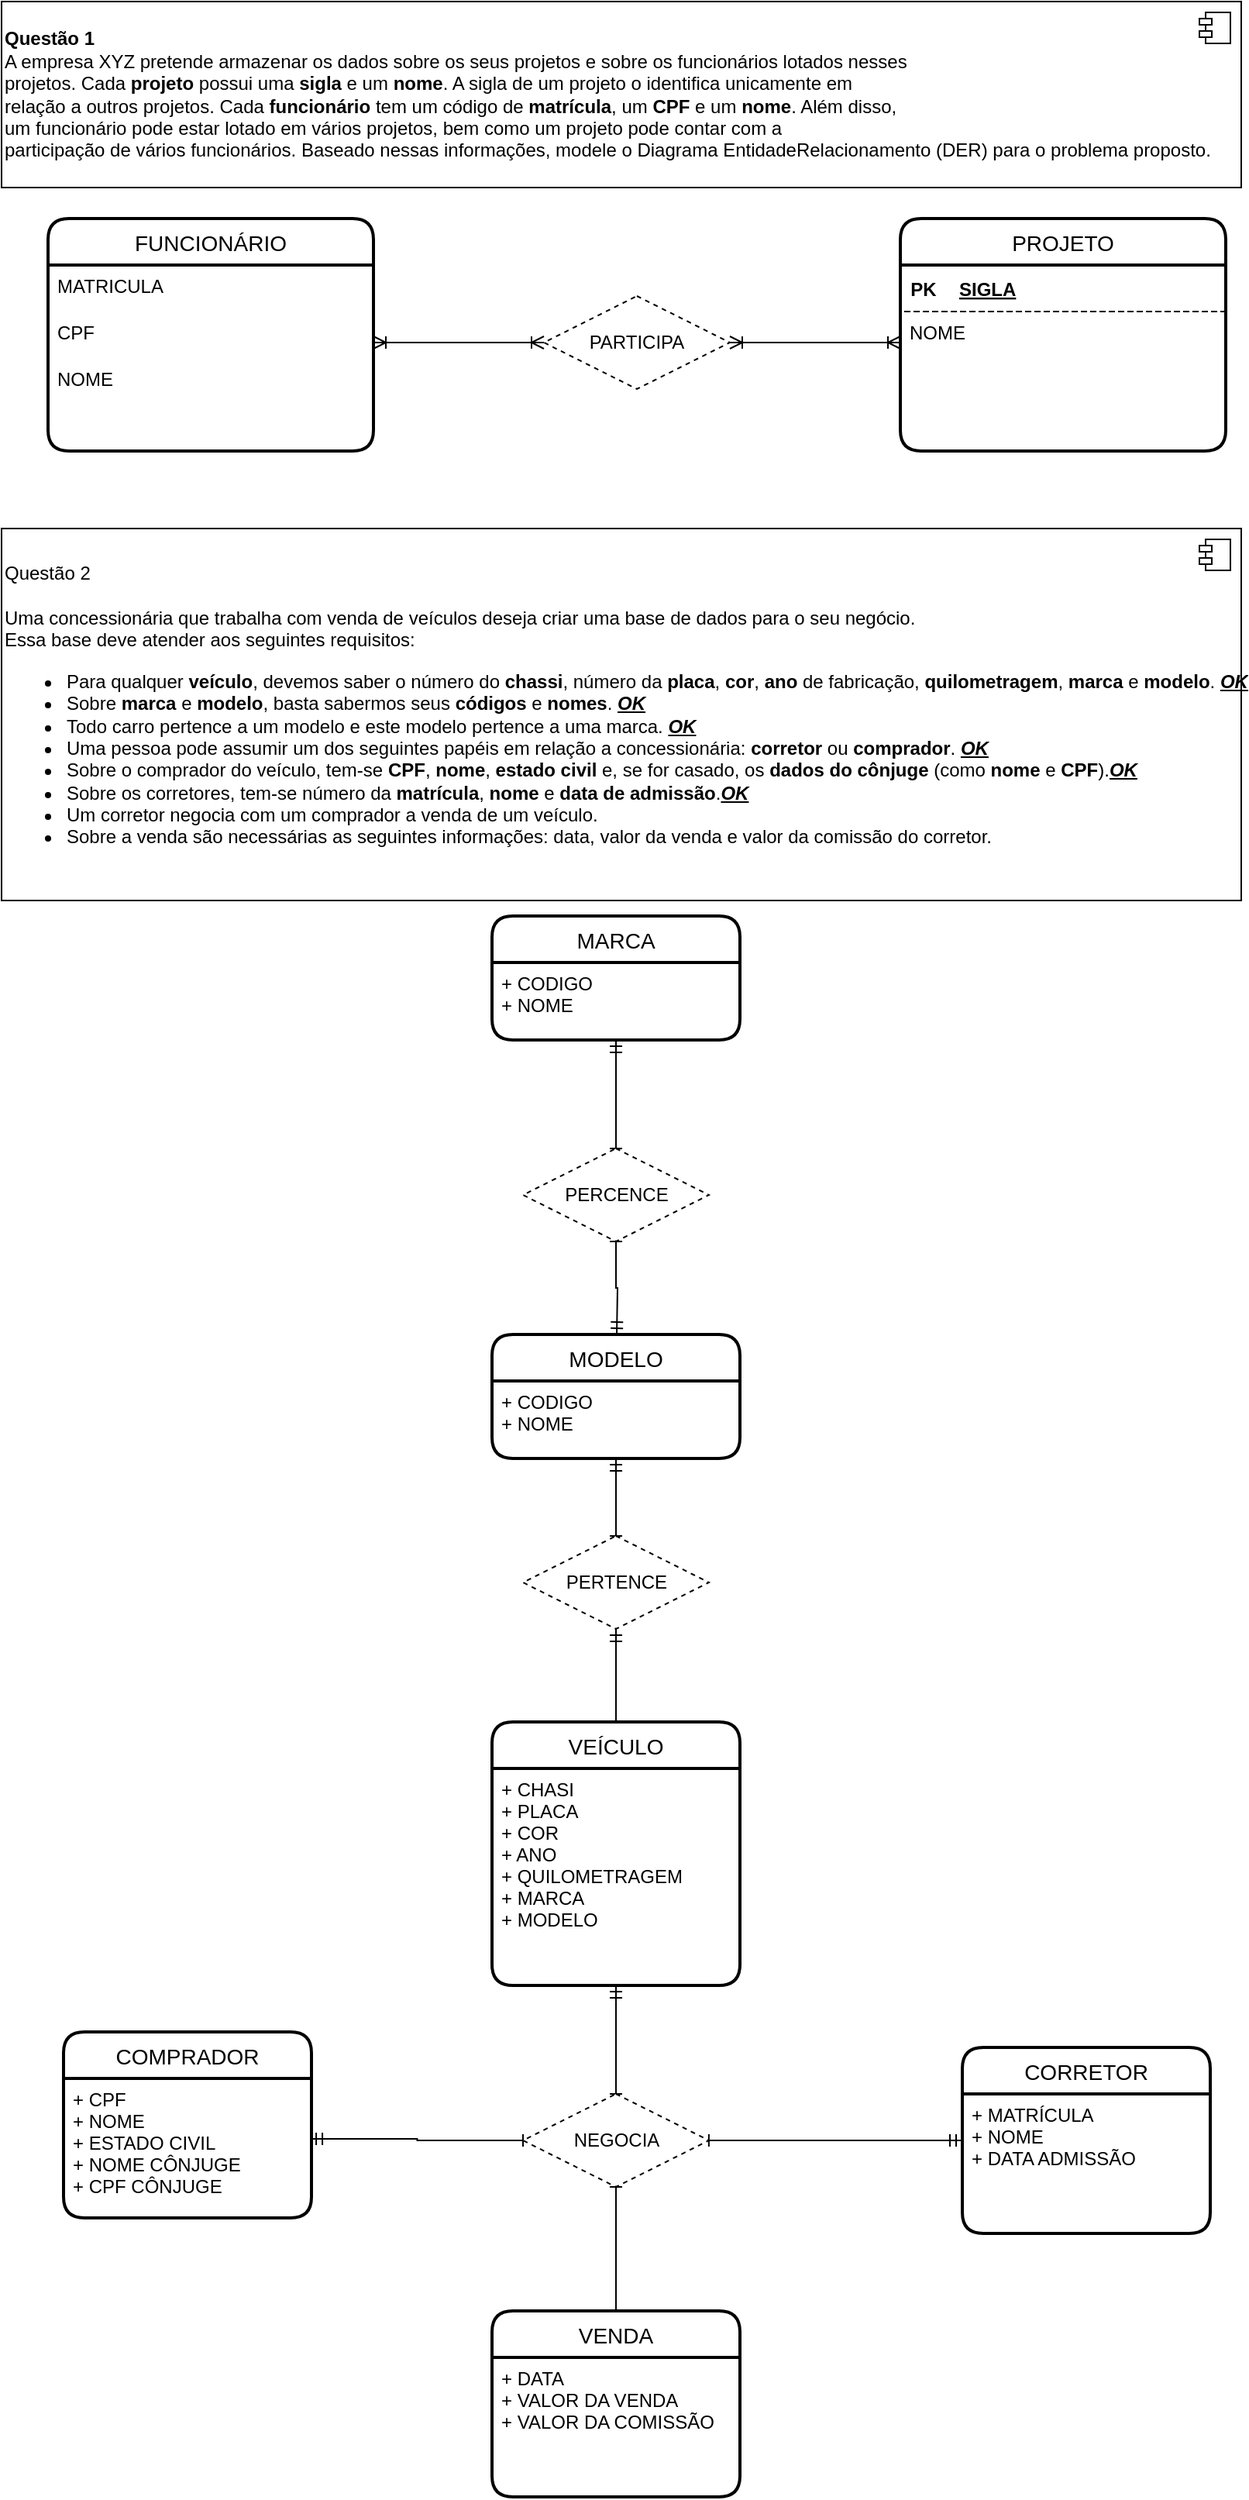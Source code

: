 <mxfile version="16.0.3" type="github"><diagram id="i-yVDr9640lq2V65SwCU" name="Page-1"><mxGraphModel dx="946" dy="554" grid="1" gridSize="10" guides="1" tooltips="1" connect="1" arrows="1" fold="1" page="1" pageScale="1" pageWidth="827" pageHeight="1169" background="none" math="0" shadow="0"><root><mxCell id="0"/><mxCell id="1" parent="0"/><mxCell id="gs9JZpR6Oo9pqmM1PFTJ-20" value="&lt;div&gt;&lt;b&gt;Questão 1&lt;/b&gt;&lt;/div&gt;&lt;div&gt;&lt;span&gt;A empresa XYZ pretende armazenar os dados sobre os seus projetos e sobre os funcionários lotados nesses&lt;/span&gt;&lt;/div&gt;&lt;div&gt;projetos. Cada &lt;b&gt;projeto&lt;/b&gt; possui uma &lt;b&gt;sigla&lt;/b&gt; e um &lt;b&gt;nome&lt;/b&gt;. A sigla de um projeto o identifica unicamente em&lt;/div&gt;&lt;div&gt;relação a outros projetos. Cada &lt;b&gt;funcionário&lt;/b&gt; tem um código de &lt;b&gt;matrícula&lt;/b&gt;, um &lt;b&gt;CPF&lt;/b&gt; e um &lt;b&gt;nome&lt;/b&gt;. Além disso,&lt;/div&gt;&lt;div&gt;&lt;span&gt;um funcionário pode estar lotado em vários projetos, bem como um projeto pode contar com a&lt;/span&gt;&lt;/div&gt;&lt;div&gt;&lt;span&gt;participação de vários funcionários. Baseado nessas informações, modele o Diagrama EntidadeRelacionamento (DER) para o problema proposto.&lt;/span&gt;&lt;/div&gt;" style="html=1;dropTarget=0;align=left;" vertex="1" parent="1"><mxGeometry x="10" y="10" width="800" height="120" as="geometry"/></mxCell><mxCell id="gs9JZpR6Oo9pqmM1PFTJ-21" value="" style="shape=module;jettyWidth=8;jettyHeight=4;" vertex="1" parent="gs9JZpR6Oo9pqmM1PFTJ-20"><mxGeometry x="1" width="20" height="20" relative="1" as="geometry"><mxPoint x="-27" y="7" as="offset"/></mxGeometry></mxCell><mxCell id="gs9JZpR6Oo9pqmM1PFTJ-34" value="FUNCIONÁRIO" style="swimlane;childLayout=stackLayout;horizontal=1;startSize=30;horizontalStack=0;rounded=1;fontSize=14;fontStyle=0;strokeWidth=2;resizeParent=0;resizeLast=1;shadow=0;dashed=0;align=center;" vertex="1" parent="1"><mxGeometry x="40" y="150" width="210" height="150" as="geometry"/></mxCell><mxCell id="gs9JZpR6Oo9pqmM1PFTJ-76" value="MATRICULA" style="text;strokeColor=none;fillColor=none;spacingLeft=4;spacingRight=4;overflow=hidden;rotatable=0;points=[[0,0.5],[1,0.5]];portConstraint=eastwest;fontSize=12;dashed=1;labelBackgroundColor=none;labelBorderColor=none;" vertex="1" parent="gs9JZpR6Oo9pqmM1PFTJ-34"><mxGeometry y="30" width="210" height="30" as="geometry"/></mxCell><mxCell id="gs9JZpR6Oo9pqmM1PFTJ-57" value="CPF" style="text;strokeColor=none;fillColor=none;spacingLeft=4;spacingRight=4;overflow=hidden;rotatable=0;points=[[0,0.5],[1,0.5]];portConstraint=eastwest;fontSize=12;dashed=1;labelBackgroundColor=none;labelBorderColor=none;" vertex="1" parent="gs9JZpR6Oo9pqmM1PFTJ-34"><mxGeometry y="60" width="210" height="30" as="geometry"/></mxCell><mxCell id="gs9JZpR6Oo9pqmM1PFTJ-55" value="NOME" style="text;strokeColor=none;fillColor=none;spacingLeft=4;spacingRight=4;overflow=hidden;rotatable=0;points=[[0,0.5],[1,0.5]];portConstraint=eastwest;fontSize=12;dashed=1;labelBackgroundColor=none;labelBorderColor=none;" vertex="1" parent="gs9JZpR6Oo9pqmM1PFTJ-34"><mxGeometry y="90" width="210" height="60" as="geometry"/></mxCell><mxCell id="gs9JZpR6Oo9pqmM1PFTJ-58" value="PROJETO" style="swimlane;childLayout=stackLayout;horizontal=1;startSize=30;horizontalStack=0;rounded=1;fontSize=14;fontStyle=0;strokeWidth=2;resizeParent=0;resizeLast=1;shadow=0;dashed=0;align=center;" vertex="1" parent="1"><mxGeometry x="590" y="150" width="210" height="150" as="geometry"/></mxCell><mxCell id="gs9JZpR6Oo9pqmM1PFTJ-59" value="" style="shape=table;startSize=0;container=1;collapsible=1;childLayout=tableLayout;fixedRows=1;rowLines=0;fontStyle=0;align=center;resizeLast=1;strokeColor=none;fillColor=none;dashed=1;labelBackgroundColor=none;labelBorderColor=none;" vertex="1" parent="gs9JZpR6Oo9pqmM1PFTJ-58"><mxGeometry y="30" width="210" height="30" as="geometry"/></mxCell><mxCell id="gs9JZpR6Oo9pqmM1PFTJ-60" value="" style="shape=partialRectangle;collapsible=0;dropTarget=0;pointerEvents=0;fillColor=none;top=0;left=0;bottom=1;right=0;points=[[0,0.5],[1,0.5]];portConstraint=eastwest;dashed=1;labelBackgroundColor=none;labelBorderColor=none;" vertex="1" parent="gs9JZpR6Oo9pqmM1PFTJ-59"><mxGeometry width="210" height="30" as="geometry"/></mxCell><mxCell id="gs9JZpR6Oo9pqmM1PFTJ-61" value="PK" style="shape=partialRectangle;connectable=0;fillColor=none;top=0;left=0;bottom=0;right=0;fontStyle=1;overflow=hidden;dashed=1;labelBackgroundColor=none;labelBorderColor=none;" vertex="1" parent="gs9JZpR6Oo9pqmM1PFTJ-60"><mxGeometry width="30" height="30" as="geometry"><mxRectangle width="30" height="30" as="alternateBounds"/></mxGeometry></mxCell><mxCell id="gs9JZpR6Oo9pqmM1PFTJ-62" value="SIGLA" style="shape=partialRectangle;connectable=0;fillColor=none;top=0;left=0;bottom=0;right=0;align=left;spacingLeft=6;fontStyle=5;overflow=hidden;dashed=1;labelBackgroundColor=none;labelBorderColor=none;" vertex="1" parent="gs9JZpR6Oo9pqmM1PFTJ-60"><mxGeometry x="30" width="180" height="30" as="geometry"><mxRectangle width="180" height="30" as="alternateBounds"/></mxGeometry></mxCell><mxCell id="gs9JZpR6Oo9pqmM1PFTJ-64" value="NOME" style="text;strokeColor=none;fillColor=none;spacingLeft=4;spacingRight=4;overflow=hidden;rotatable=0;points=[[0,0.5],[1,0.5]];portConstraint=eastwest;fontSize=12;dashed=1;labelBackgroundColor=none;labelBorderColor=none;" vertex="1" parent="gs9JZpR6Oo9pqmM1PFTJ-58"><mxGeometry y="60" width="210" height="90" as="geometry"/></mxCell><mxCell id="gs9JZpR6Oo9pqmM1PFTJ-89" value="" style="edgeStyle=orthogonalEdgeStyle;rounded=0;orthogonalLoop=1;jettySize=auto;html=1;startArrow=ERoneToMany;startFill=0;endArrow=ERoneToMany;endFill=0;" edge="1" parent="1" source="gs9JZpR6Oo9pqmM1PFTJ-81" target="gs9JZpR6Oo9pqmM1PFTJ-64"><mxGeometry relative="1" as="geometry"><Array as="points"><mxPoint x="540" y="230"/><mxPoint x="540" y="230"/></Array></mxGeometry></mxCell><mxCell id="gs9JZpR6Oo9pqmM1PFTJ-81" value="PARTICIPA" style="shape=rhombus;perimeter=rhombusPerimeter;whiteSpace=wrap;html=1;align=center;dashed=1;labelBackgroundColor=none;labelBorderColor=none;" vertex="1" parent="1"><mxGeometry x="360" y="200" width="120" height="60" as="geometry"/></mxCell><mxCell id="gs9JZpR6Oo9pqmM1PFTJ-86" value="" style="edgeStyle=entityRelationEdgeStyle;fontSize=12;html=1;endArrow=ERoneToMany;startArrow=ERoneToMany;rounded=0;entryX=0;entryY=0.5;entryDx=0;entryDy=0;startFill=0;" edge="1" parent="1" target="gs9JZpR6Oo9pqmM1PFTJ-81"><mxGeometry width="100" height="100" relative="1" as="geometry"><mxPoint x="250" y="230" as="sourcePoint"/><mxPoint x="350" y="130" as="targetPoint"/></mxGeometry></mxCell><mxCell id="gs9JZpR6Oo9pqmM1PFTJ-90" value="Questão 2&lt;br&gt;&lt;br&gt;Uma concessionária que trabalha com venda de veículos deseja criar uma base de dados para o seu negócio.&lt;br&gt;Essa base deve atender aos seguintes requisitos:&lt;br&gt;&lt;ul&gt;&lt;li&gt;Para qualquer &lt;b&gt;veículo&lt;/b&gt;, devemos saber o número do &lt;b&gt;chassi&lt;/b&gt;, número da &lt;b&gt;placa&lt;/b&gt;, &lt;b&gt;cor&lt;/b&gt;, &lt;b&gt;ano&lt;/b&gt; de fabricação, &lt;b&gt;quilometragem&lt;/b&gt;, &lt;b&gt;marca&lt;/b&gt; e &lt;b&gt;modelo&lt;/b&gt;. &lt;i&gt;&lt;u&gt;&lt;b&gt;OK&lt;/b&gt;&lt;/u&gt;&lt;/i&gt;&lt;/li&gt;&lt;li&gt;Sobre &lt;b&gt;marca&lt;/b&gt; e &lt;b&gt;modelo&lt;/b&gt;, basta sabermos seus &lt;b&gt;códigos&lt;/b&gt; e &lt;b&gt;nomes&lt;/b&gt;.&amp;nbsp;&lt;i&gt;&lt;u&gt;&lt;b&gt;OK&lt;/b&gt;&lt;/u&gt;&lt;/i&gt;&lt;/li&gt;&lt;li&gt;Todo carro pertence a um modelo e este modelo pertence a uma marca.&amp;nbsp;&lt;i&gt;&lt;u&gt;&lt;b&gt;OK&lt;/b&gt;&lt;/u&gt;&lt;/i&gt;&lt;/li&gt;&lt;li&gt;Uma pessoa pode assumir um dos seguintes papéis em relação a concessionária: &lt;b&gt;corretor&lt;/b&gt; ou &lt;b&gt;comprador&lt;/b&gt;.&amp;nbsp;&lt;i&gt;&lt;u&gt;&lt;b&gt;OK&lt;/b&gt;&lt;/u&gt;&lt;/i&gt;&lt;/li&gt;&lt;li&gt;Sobre o comprador do veículo, tem-se &lt;b&gt;CPF&lt;/b&gt;, &lt;b&gt;nome&lt;/b&gt;, &lt;b&gt;estado civil&lt;/b&gt; e, se for casado, os &lt;b&gt;dados do cônjuge&lt;/b&gt; (como &lt;b&gt;nome&lt;/b&gt; e &lt;b&gt;CPF&lt;/b&gt;).&lt;i&gt;&lt;u&gt;&lt;b&gt;OK&lt;/b&gt;&lt;/u&gt;&lt;/i&gt;&lt;/li&gt;&lt;li&gt;Sobre os corretores, tem-se número da &lt;b&gt;matrícula&lt;/b&gt;, &lt;b&gt;nome&lt;/b&gt; e &lt;b&gt;data de admissão&lt;/b&gt;.&lt;i&gt;&lt;u&gt;&lt;b&gt;OK&lt;/b&gt;&lt;/u&gt;&lt;/i&gt;&lt;/li&gt;&lt;li&gt;Um corretor negocia com um comprador a venda de um veículo.&amp;nbsp;&lt;/li&gt;&lt;li&gt;Sobre a venda são necessárias as seguintes informações: data, valor da venda e valor da comissão do corretor.&lt;/li&gt;&lt;/ul&gt;" style="html=1;dropTarget=0;align=left;" vertex="1" parent="1"><mxGeometry x="10" y="350" width="800" height="240" as="geometry"/></mxCell><mxCell id="gs9JZpR6Oo9pqmM1PFTJ-91" value="" style="shape=module;jettyWidth=8;jettyHeight=4;" vertex="1" parent="gs9JZpR6Oo9pqmM1PFTJ-90"><mxGeometry x="1" width="20" height="20" relative="1" as="geometry"><mxPoint x="-27" y="7" as="offset"/></mxGeometry></mxCell><mxCell id="gs9JZpR6Oo9pqmM1PFTJ-128" value="" style="edgeStyle=orthogonalEdgeStyle;rounded=0;orthogonalLoop=1;jettySize=auto;html=1;startArrow=baseDash;startFill=0;endArrow=ERmandOne;endFill=0;" edge="1" parent="1" source="gs9JZpR6Oo9pqmM1PFTJ-92" target="gs9JZpR6Oo9pqmM1PFTJ-105"><mxGeometry relative="1" as="geometry"/></mxCell><mxCell id="gs9JZpR6Oo9pqmM1PFTJ-92" value="VEÍCULO" style="swimlane;childLayout=stackLayout;horizontal=1;startSize=30;horizontalStack=0;rounded=1;fontSize=14;fontStyle=0;strokeWidth=2;resizeParent=0;resizeLast=1;shadow=0;dashed=0;align=center;labelBackgroundColor=none;labelBorderColor=none;flipH=1;flipV=0;" vertex="1" parent="1"><mxGeometry x="326.5" y="1120" width="160" height="170" as="geometry"/></mxCell><mxCell id="gs9JZpR6Oo9pqmM1PFTJ-93" value="+ CHASI&#10;+ PLACA&#10;+ COR&#10;+ ANO&#10;+ QUILOMETRAGEM&#10;+ MARCA&#10;+ MODELO" style="align=left;strokeColor=none;fillColor=none;spacingLeft=4;fontSize=12;verticalAlign=top;resizable=0;rotatable=0;part=1;dashed=1;labelBackgroundColor=none;labelBorderColor=none;flipH=1;" vertex="1" parent="gs9JZpR6Oo9pqmM1PFTJ-92"><mxGeometry y="30" width="160" height="140" as="geometry"/></mxCell><mxCell id="gs9JZpR6Oo9pqmM1PFTJ-94" value="MARCA" style="swimlane;childLayout=stackLayout;horizontal=1;startSize=30;horizontalStack=0;rounded=1;fontSize=14;fontStyle=0;strokeWidth=2;resizeParent=0;resizeLast=1;shadow=0;dashed=0;align=center;labelBackgroundColor=none;labelBorderColor=none;flipH=1;" vertex="1" parent="1"><mxGeometry x="326.5" y="600" width="160" height="80" as="geometry"/></mxCell><mxCell id="gs9JZpR6Oo9pqmM1PFTJ-95" value="+ CODIGO&#10;+ NOME" style="align=left;strokeColor=none;fillColor=none;spacingLeft=4;fontSize=12;verticalAlign=top;resizable=0;rotatable=0;part=1;dashed=1;labelBackgroundColor=none;labelBorderColor=none;flipH=1;" vertex="1" parent="gs9JZpR6Oo9pqmM1PFTJ-94"><mxGeometry y="30" width="160" height="50" as="geometry"/></mxCell><mxCell id="gs9JZpR6Oo9pqmM1PFTJ-98" value="MODELO" style="swimlane;childLayout=stackLayout;horizontal=1;startSize=30;horizontalStack=0;rounded=1;fontSize=14;fontStyle=0;strokeWidth=2;resizeParent=0;resizeLast=1;shadow=0;dashed=0;align=center;labelBackgroundColor=none;labelBorderColor=none;flipH=1;" vertex="1" parent="1"><mxGeometry x="326.5" y="870" width="160" height="80" as="geometry"/></mxCell><mxCell id="gs9JZpR6Oo9pqmM1PFTJ-99" value="+ CODIGO&#10;+ NOME" style="align=left;strokeColor=none;fillColor=none;spacingLeft=4;fontSize=12;verticalAlign=top;resizable=0;rotatable=0;part=1;dashed=1;labelBackgroundColor=none;labelBorderColor=none;flipH=1;" vertex="1" parent="gs9JZpR6Oo9pqmM1PFTJ-98"><mxGeometry y="30" width="160" height="50" as="geometry"/></mxCell><mxCell id="gs9JZpR6Oo9pqmM1PFTJ-127" value="" style="edgeStyle=orthogonalEdgeStyle;rounded=0;orthogonalLoop=1;jettySize=auto;html=1;startArrow=baseDash;startFill=0;endArrow=ERmandOne;endFill=0;" edge="1" parent="1" source="gs9JZpR6Oo9pqmM1PFTJ-105" target="gs9JZpR6Oo9pqmM1PFTJ-99"><mxGeometry relative="1" as="geometry"/></mxCell><mxCell id="gs9JZpR6Oo9pqmM1PFTJ-105" value="PERTENCE" style="shape=rhombus;perimeter=rhombusPerimeter;whiteSpace=wrap;html=1;align=center;dashed=1;labelBackgroundColor=none;labelBorderColor=none;" vertex="1" parent="1"><mxGeometry x="346.5" y="1000" width="120" height="60" as="geometry"/></mxCell><mxCell id="gs9JZpR6Oo9pqmM1PFTJ-109" value="" style="edgeStyle=orthogonalEdgeStyle;rounded=0;orthogonalLoop=1;jettySize=auto;html=1;startArrow=baseDash;startFill=0;endArrow=ERmandOne;endFill=0;exitX=0.5;exitY=0;exitDx=0;exitDy=0;" edge="1" parent="1" source="gs9JZpR6Oo9pqmM1PFTJ-107" target="gs9JZpR6Oo9pqmM1PFTJ-95"><mxGeometry relative="1" as="geometry"/></mxCell><mxCell id="gs9JZpR6Oo9pqmM1PFTJ-126" value="" style="edgeStyle=orthogonalEdgeStyle;rounded=0;orthogonalLoop=1;jettySize=auto;html=1;startArrow=baseDash;startFill=0;endArrow=ERmandOne;endFill=0;" edge="1" parent="1" source="gs9JZpR6Oo9pqmM1PFTJ-107"><mxGeometry relative="1" as="geometry"><mxPoint x="407" y="870" as="targetPoint"/></mxGeometry></mxCell><mxCell id="gs9JZpR6Oo9pqmM1PFTJ-107" value="PERCENCE" style="shape=rhombus;perimeter=rhombusPerimeter;whiteSpace=wrap;html=1;align=center;dashed=1;labelBackgroundColor=none;labelBorderColor=none;flipV=0;" vertex="1" parent="1"><mxGeometry x="346.5" y="750" width="120" height="60" as="geometry"/></mxCell><mxCell id="gs9JZpR6Oo9pqmM1PFTJ-110" value="COMPRADOR" style="swimlane;childLayout=stackLayout;horizontal=1;startSize=30;horizontalStack=0;rounded=1;fontSize=14;fontStyle=0;strokeWidth=2;resizeParent=0;resizeLast=1;shadow=0;dashed=0;align=center;labelBackgroundColor=none;labelBorderColor=none;" vertex="1" parent="1"><mxGeometry x="50" y="1320" width="160" height="120" as="geometry"/></mxCell><mxCell id="gs9JZpR6Oo9pqmM1PFTJ-111" value="+ CPF&#10;+ NOME&#10;+ ESTADO CIVIL&#10;+ NOME CÔNJUGE&#10;+ CPF CÔNJUGE" style="align=left;strokeColor=none;fillColor=none;spacingLeft=4;fontSize=12;verticalAlign=top;resizable=0;rotatable=0;part=1;dashed=1;labelBackgroundColor=none;labelBorderColor=none;" vertex="1" parent="gs9JZpR6Oo9pqmM1PFTJ-110"><mxGeometry y="30" width="160" height="90" as="geometry"/></mxCell><mxCell id="gs9JZpR6Oo9pqmM1PFTJ-112" value="CORRETOR" style="swimlane;childLayout=stackLayout;horizontal=1;startSize=30;horizontalStack=0;rounded=1;fontSize=14;fontStyle=0;strokeWidth=2;resizeParent=0;resizeLast=1;shadow=0;dashed=0;align=center;labelBackgroundColor=none;labelBorderColor=none;" vertex="1" parent="1"><mxGeometry x="630" y="1330" width="160" height="120" as="geometry"/></mxCell><mxCell id="gs9JZpR6Oo9pqmM1PFTJ-113" value="+ MATRÍCULA&#10;+ NOME&#10;+ DATA ADMISSÃO" style="align=left;strokeColor=none;fillColor=none;spacingLeft=4;fontSize=12;verticalAlign=top;resizable=0;rotatable=0;part=1;dashed=1;labelBackgroundColor=none;labelBorderColor=none;" vertex="1" parent="gs9JZpR6Oo9pqmM1PFTJ-112"><mxGeometry y="30" width="160" height="90" as="geometry"/></mxCell><mxCell id="gs9JZpR6Oo9pqmM1PFTJ-129" value="" style="edgeStyle=orthogonalEdgeStyle;rounded=0;orthogonalLoop=1;jettySize=auto;html=1;startArrow=baseDash;startFill=0;endArrow=ERmandOne;endFill=0;" edge="1" parent="1" source="gs9JZpR6Oo9pqmM1PFTJ-117" target="gs9JZpR6Oo9pqmM1PFTJ-93"><mxGeometry relative="1" as="geometry"/></mxCell><mxCell id="gs9JZpR6Oo9pqmM1PFTJ-131" value="" style="edgeStyle=orthogonalEdgeStyle;rounded=0;orthogonalLoop=1;jettySize=auto;html=1;startArrow=baseDash;startFill=0;endArrow=ERmandOne;endFill=0;" edge="1" parent="1" source="gs9JZpR6Oo9pqmM1PFTJ-117" target="gs9JZpR6Oo9pqmM1PFTJ-124"><mxGeometry relative="1" as="geometry"/></mxCell><mxCell id="gs9JZpR6Oo9pqmM1PFTJ-137" value="" style="edgeStyle=orthogonalEdgeStyle;rounded=0;orthogonalLoop=1;jettySize=auto;html=1;startArrow=baseDash;startFill=0;endArrow=ERmandOne;endFill=0;entryX=0;entryY=0.333;entryDx=0;entryDy=0;entryPerimeter=0;" edge="1" parent="1" source="gs9JZpR6Oo9pqmM1PFTJ-117" target="gs9JZpR6Oo9pqmM1PFTJ-113"><mxGeometry relative="1" as="geometry"/></mxCell><mxCell id="gs9JZpR6Oo9pqmM1PFTJ-138" value="" style="edgeStyle=orthogonalEdgeStyle;rounded=0;orthogonalLoop=1;jettySize=auto;html=1;startArrow=baseDash;startFill=0;endArrow=ERmandOne;endFill=0;entryX=0.994;entryY=0.433;entryDx=0;entryDy=0;entryPerimeter=0;" edge="1" parent="1" source="gs9JZpR6Oo9pqmM1PFTJ-117" target="gs9JZpR6Oo9pqmM1PFTJ-111"><mxGeometry relative="1" as="geometry"><mxPoint x="266.5" y="1390" as="targetPoint"/></mxGeometry></mxCell><mxCell id="gs9JZpR6Oo9pqmM1PFTJ-117" value="NEGOCIA" style="shape=rhombus;perimeter=rhombusPerimeter;whiteSpace=wrap;html=1;align=center;dashed=1;labelBackgroundColor=none;labelBorderColor=none;flipV=0;" vertex="1" parent="1"><mxGeometry x="346.5" y="1360" width="120" height="60" as="geometry"/></mxCell><mxCell id="gs9JZpR6Oo9pqmM1PFTJ-123" value="VENDA" style="swimlane;childLayout=stackLayout;horizontal=1;startSize=30;horizontalStack=0;rounded=1;fontSize=14;fontStyle=0;strokeWidth=2;resizeParent=0;resizeLast=1;shadow=0;dashed=0;align=center;labelBackgroundColor=none;labelBorderColor=none;" vertex="1" parent="1"><mxGeometry x="326.5" y="1500" width="160" height="120" as="geometry"/></mxCell><mxCell id="gs9JZpR6Oo9pqmM1PFTJ-124" value="+ DATA&#10;+ VALOR DA VENDA&#10;+ VALOR DA COMISSÃO" style="align=left;strokeColor=none;fillColor=none;spacingLeft=4;fontSize=12;verticalAlign=top;resizable=0;rotatable=0;part=1;dashed=1;labelBackgroundColor=none;labelBorderColor=none;" vertex="1" parent="gs9JZpR6Oo9pqmM1PFTJ-123"><mxGeometry y="30" width="160" height="90" as="geometry"/></mxCell></root></mxGraphModel></diagram></mxfile>